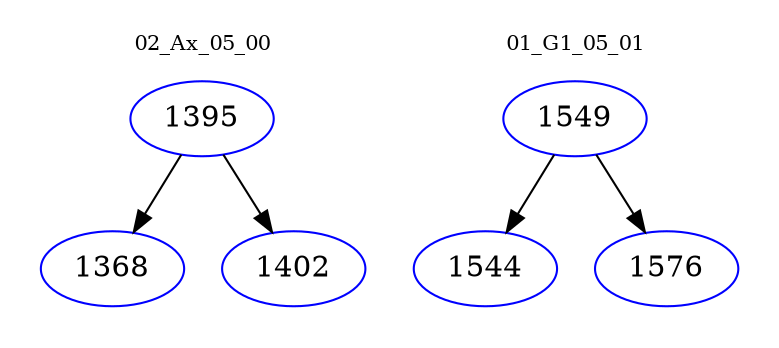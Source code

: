 digraph{
subgraph cluster_0 {
color = white
label = "02_Ax_05_00";
fontsize=10;
T0_1395 [label="1395", color="blue"]
T0_1395 -> T0_1368 [color="black"]
T0_1368 [label="1368", color="blue"]
T0_1395 -> T0_1402 [color="black"]
T0_1402 [label="1402", color="blue"]
}
subgraph cluster_1 {
color = white
label = "01_G1_05_01";
fontsize=10;
T1_1549 [label="1549", color="blue"]
T1_1549 -> T1_1544 [color="black"]
T1_1544 [label="1544", color="blue"]
T1_1549 -> T1_1576 [color="black"]
T1_1576 [label="1576", color="blue"]
}
}
